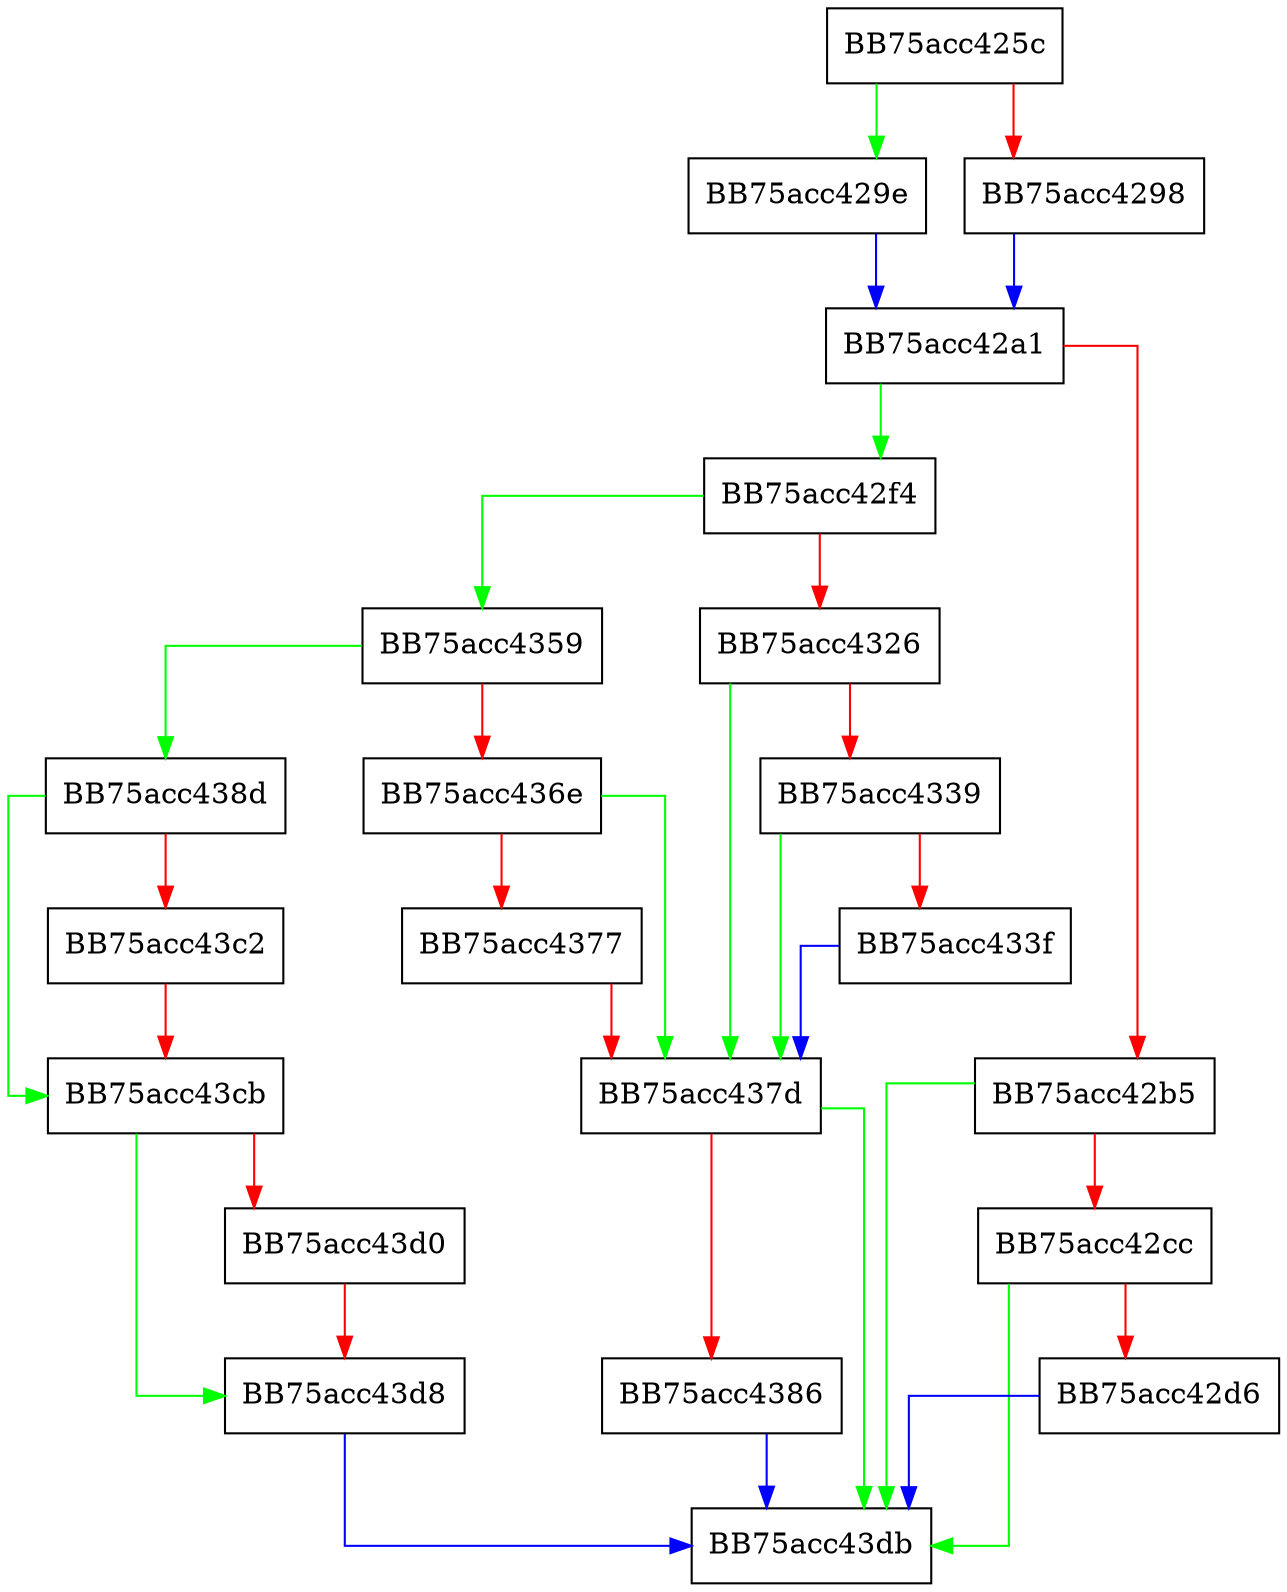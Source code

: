 digraph CollectGenericStreamSamples {
  node [shape="box"];
  graph [splines=ortho];
  BB75acc425c -> BB75acc429e [color="green"];
  BB75acc425c -> BB75acc4298 [color="red"];
  BB75acc4298 -> BB75acc42a1 [color="blue"];
  BB75acc429e -> BB75acc42a1 [color="blue"];
  BB75acc42a1 -> BB75acc42f4 [color="green"];
  BB75acc42a1 -> BB75acc42b5 [color="red"];
  BB75acc42b5 -> BB75acc43db [color="green"];
  BB75acc42b5 -> BB75acc42cc [color="red"];
  BB75acc42cc -> BB75acc43db [color="green"];
  BB75acc42cc -> BB75acc42d6 [color="red"];
  BB75acc42d6 -> BB75acc43db [color="blue"];
  BB75acc42f4 -> BB75acc4359 [color="green"];
  BB75acc42f4 -> BB75acc4326 [color="red"];
  BB75acc4326 -> BB75acc437d [color="green"];
  BB75acc4326 -> BB75acc4339 [color="red"];
  BB75acc4339 -> BB75acc437d [color="green"];
  BB75acc4339 -> BB75acc433f [color="red"];
  BB75acc433f -> BB75acc437d [color="blue"];
  BB75acc4359 -> BB75acc438d [color="green"];
  BB75acc4359 -> BB75acc436e [color="red"];
  BB75acc436e -> BB75acc437d [color="green"];
  BB75acc436e -> BB75acc4377 [color="red"];
  BB75acc4377 -> BB75acc437d [color="red"];
  BB75acc437d -> BB75acc43db [color="green"];
  BB75acc437d -> BB75acc4386 [color="red"];
  BB75acc4386 -> BB75acc43db [color="blue"];
  BB75acc438d -> BB75acc43cb [color="green"];
  BB75acc438d -> BB75acc43c2 [color="red"];
  BB75acc43c2 -> BB75acc43cb [color="red"];
  BB75acc43cb -> BB75acc43d8 [color="green"];
  BB75acc43cb -> BB75acc43d0 [color="red"];
  BB75acc43d0 -> BB75acc43d8 [color="red"];
  BB75acc43d8 -> BB75acc43db [color="blue"];
}